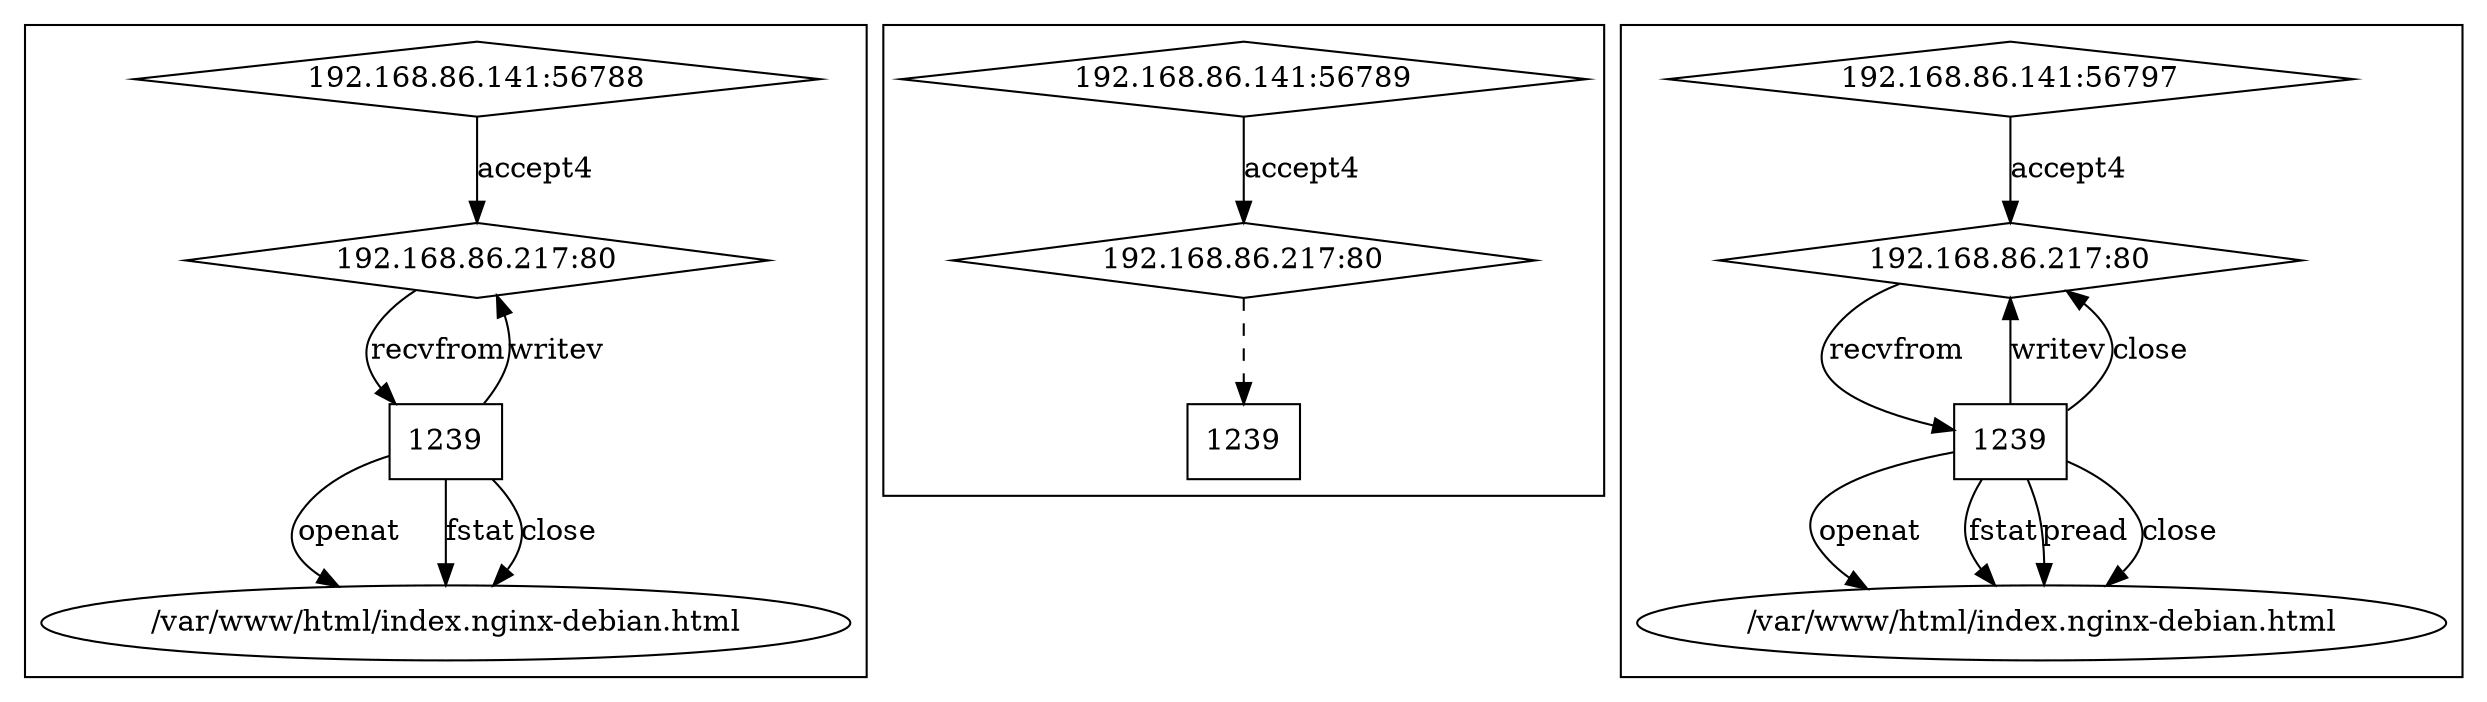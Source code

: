 digraph nginx_syscalls {
subgraph cluster_0 {
  00 [label="192.168.86.141:56788" shape=diamond];
  10 [label="192.168.86.217:80" shape=diamond];
  20 [label="1239" shape=rectangle];
  30 [label="/var/www/html/index.nginx-debian.html" shape=ellipse];
  00 -> 10 [label="accept4" style=solid];
  10 -> 20 [label="recvfrom" style=solid];
  20 -> 30 [label="openat" style=solid];
  20 -> 30 [label="fstat" style=solid];
  20 -> 10 [label="writev" style=solid];
  20 -> 30 [label="close" style=solid];
}

subgraph cluster_1 {
  01 [label="192.168.86.141:56789" shape=diamond];
  11 [label="192.168.86.217:80" shape=diamond];
  21 [label="1239" shape=rectangle];
  01 -> 11 [label="accept4" style=solid];
  11 -> 21 [label="" style=dashed];
}

subgraph cluster_2 {
  02 [label="192.168.86.141:56797" shape=diamond];
  12 [label="192.168.86.217:80" shape=diamond];
  22 [label="1239" shape=rectangle];
  32 [label="/var/www/html/index.nginx-debian.html" shape=ellipse];
  02 -> 12 [label="accept4" style=solid];
  12 -> 22 [label="recvfrom" style=solid];
  22 -> 32 [label="openat" style=solid];
  22 -> 32 [label="fstat" style=solid];
  22 -> 32 [label="pread" style=solid];
  22 -> 12 [label="writev" style=solid];
  22 -> 32 [label="close" style=solid];
  22 -> 12 [label="close" style=solid];
}

}
